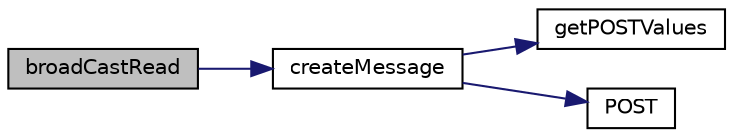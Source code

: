 digraph "broadCastRead"
{
  edge [fontname="Helvetica",fontsize="10",labelfontname="Helvetica",labelfontsize="10"];
  node [fontname="Helvetica",fontsize="10",shape=record];
  rankdir="LR";
  Node0 [label="broadCastRead",height=0.2,width=0.4,color="black", fillcolor="grey75", style="filled", fontcolor="black"];
  Node0 -> Node1 [color="midnightblue",fontsize="10",style="solid",fontname="Helvetica"];
  Node1 [label="createMessage",height=0.2,width=0.4,color="black", fillcolor="white", style="filled",URL="$class_messages.html#a625b4df587c67708409abc575f514e47"];
  Node1 -> Node2 [color="midnightblue",fontsize="10",style="solid",fontname="Helvetica"];
  Node2 [label="getPOSTValues",height=0.2,width=0.4,color="black", fillcolor="white", style="filled",URL="$class_messages.html#abe4378dfc123f2572b60965349062654"];
  Node1 -> Node3 [color="midnightblue",fontsize="10",style="solid",fontname="Helvetica"];
  Node3 [label="POST",height=0.2,width=0.4,color="black", fillcolor="white", style="filled",URL="$class_messages.html#a2a7e865a6254f6af7005197d30ad1cc0"];
}
